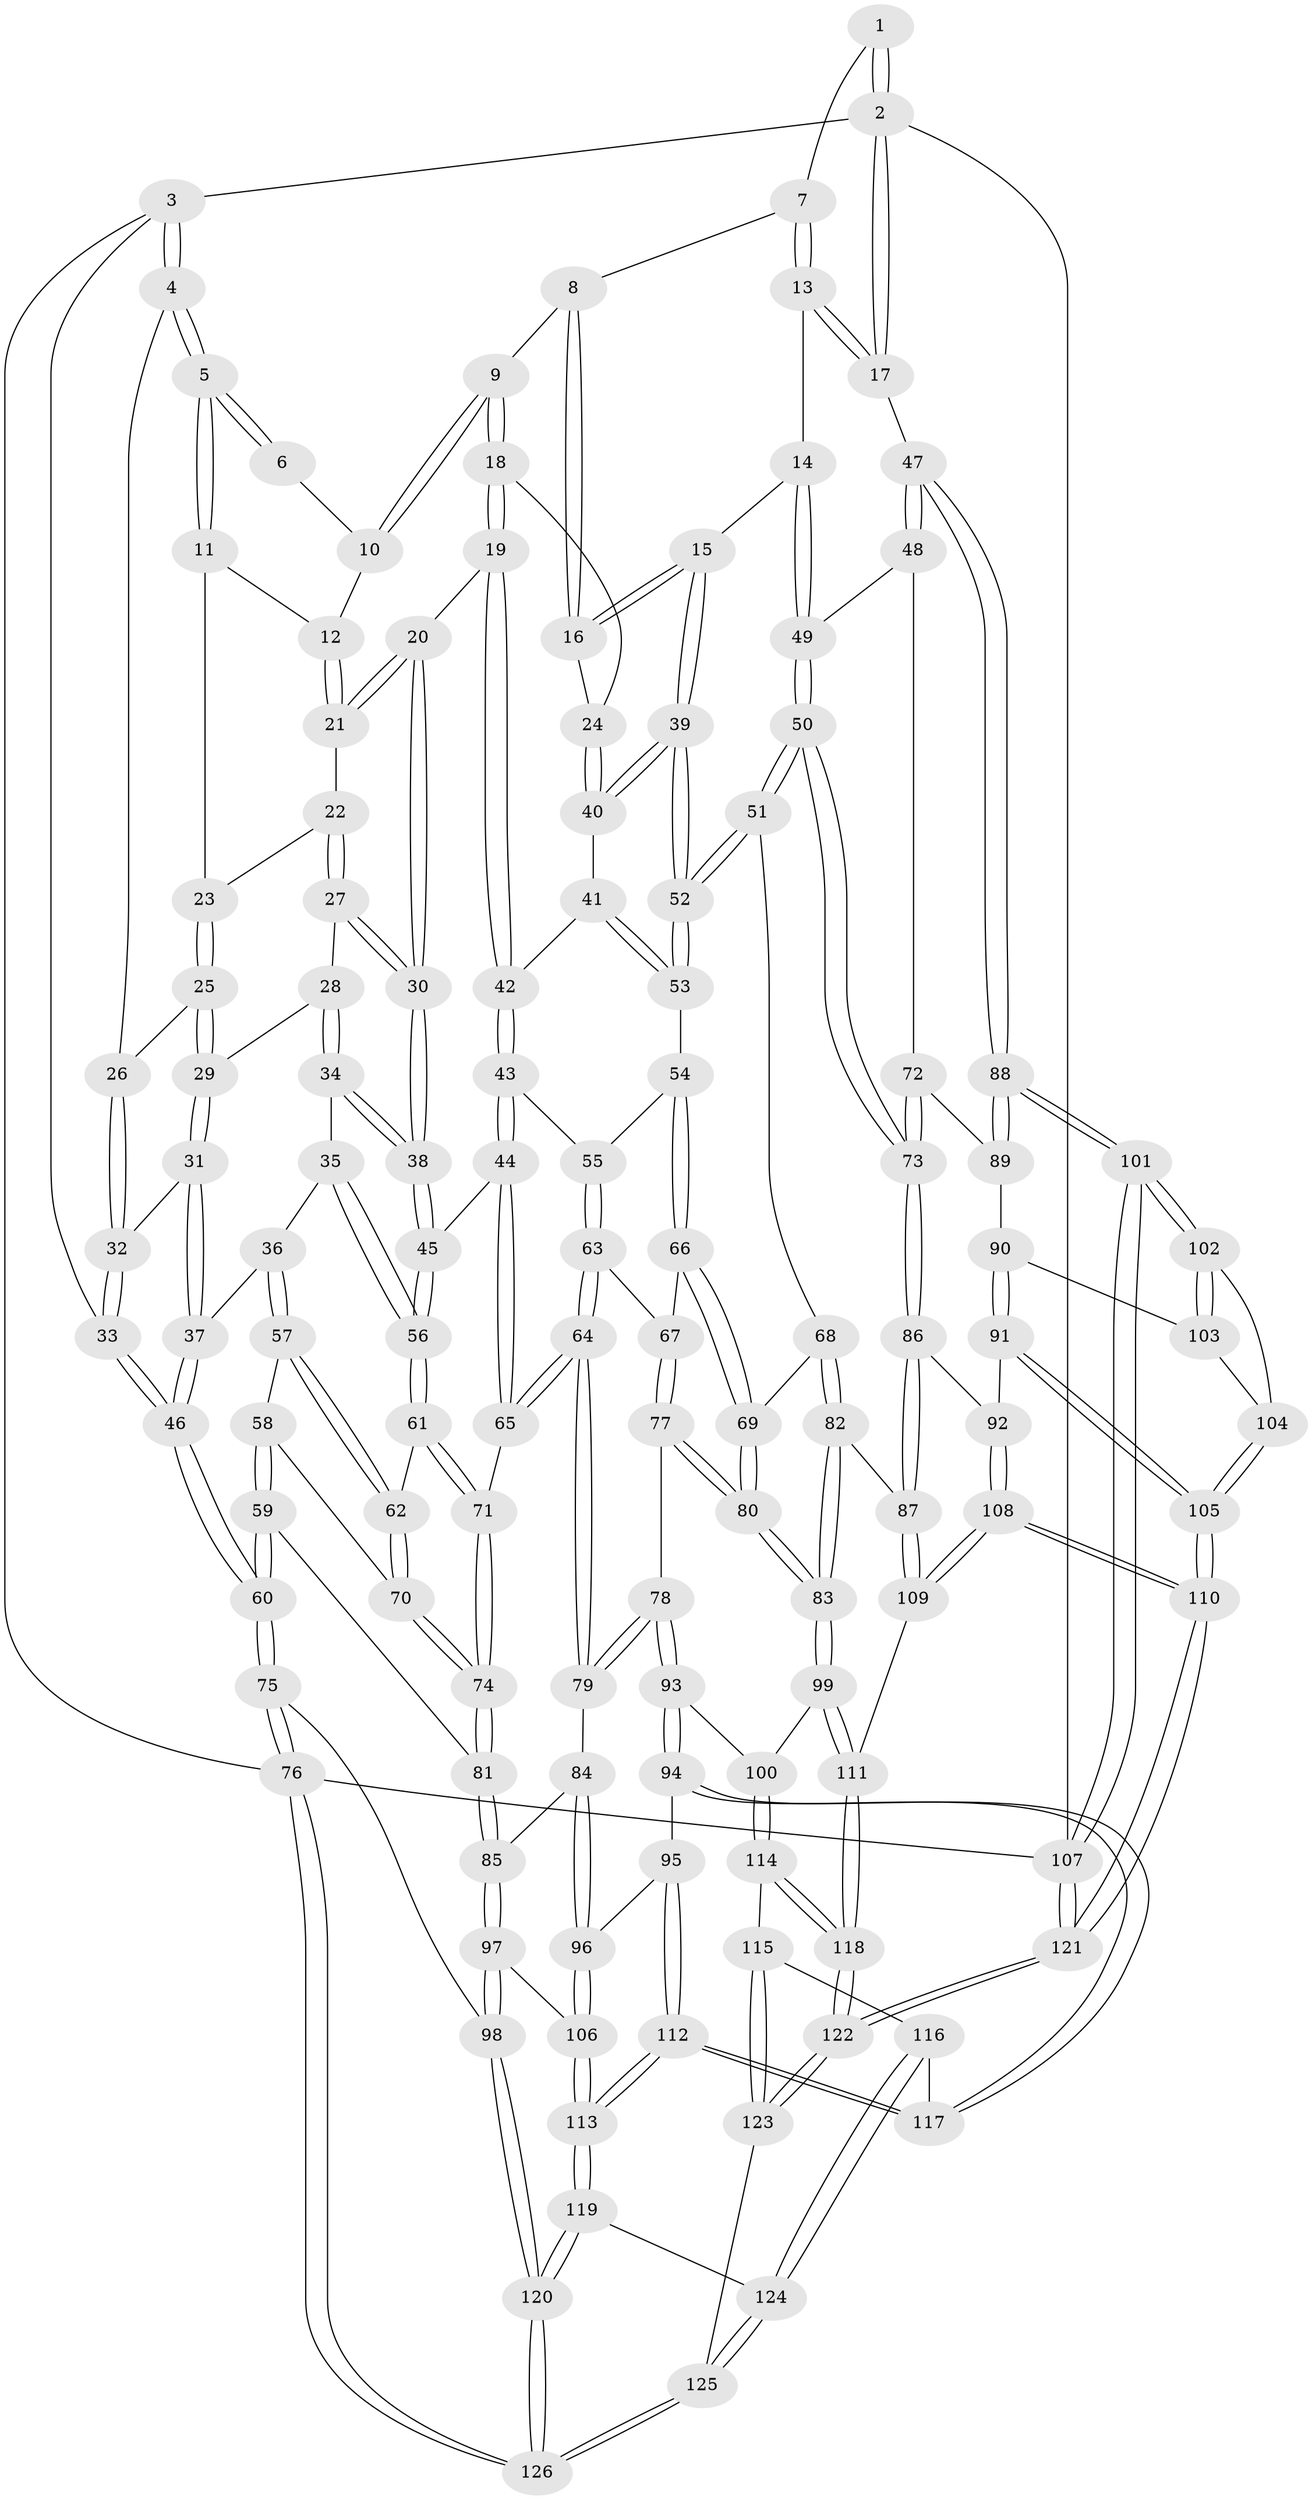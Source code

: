 // Generated by graph-tools (version 1.1) at 2025/11/02/27/25 16:11:55]
// undirected, 126 vertices, 312 edges
graph export_dot {
graph [start="1"]
  node [color=gray90,style=filled];
  1 [pos="+0.8110550472529623+0"];
  2 [pos="+1+0"];
  3 [pos="+0+0"];
  4 [pos="+0+0"];
  5 [pos="+0+0"];
  6 [pos="+0.4811663741390339+0"];
  7 [pos="+0.7841457613501769+0"];
  8 [pos="+0.749500378662914+0.02840930097560291"];
  9 [pos="+0.5176362414975963+0.11970675097324601"];
  10 [pos="+0.4712430789551344+0.01803931624640382"];
  11 [pos="+0.19153085100691494+0.0492930075377499"];
  12 [pos="+0.33435474252319675+0.11822616705161804"];
  13 [pos="+0.9289078860583384+0.2821175480893808"];
  14 [pos="+0.8774691273461327+0.30786553191608007"];
  15 [pos="+0.8451563641085581+0.3201770866401393"];
  16 [pos="+0.6741928441657089+0.18910703966310735"];
  17 [pos="+1+0.3231019439402373"];
  18 [pos="+0.5196270473779115+0.25454857765573824"];
  19 [pos="+0.5146545764199074+0.2588857463748375"];
  20 [pos="+0.43761522261848157+0.27780849154685716"];
  21 [pos="+0.3640708698169401+0.19035289367158165"];
  22 [pos="+0.25997904464138927+0.21351936074395236"];
  23 [pos="+0.20026325281590887+0.12069730201694326"];
  24 [pos="+0.5575911251842317+0.2522484606825912"];
  25 [pos="+0.1731699568152658+0.24160687191188152"];
  26 [pos="+0.0862282504073561+0.24131324370084384"];
  27 [pos="+0.24933414878225077+0.27181195058912305"];
  28 [pos="+0.2267844981919341+0.28416119396294653"];
  29 [pos="+0.1958240536353345+0.27299221350065406"];
  30 [pos="+0.42007554441403633+0.296239360672806"];
  31 [pos="+0.10765701182161863+0.3565135972465475"];
  32 [pos="+0.07036599003372543+0.31896190853935685"];
  33 [pos="+0+0.34390756374251813"];
  34 [pos="+0.23913406378771787+0.40388400522239576"];
  35 [pos="+0.1970210172443317+0.4197571792284546"];
  36 [pos="+0.16398598790643487+0.4266878687401476"];
  37 [pos="+0.12033612374950806+0.39197619684160556"];
  38 [pos="+0.3582526845257171+0.42741520479032213"];
  39 [pos="+0.7666584259881991+0.3867728534651361"];
  40 [pos="+0.7598362838763071+0.38413274427508104"];
  41 [pos="+0.569356779971348+0.4070210940446075"];
  42 [pos="+0.563883904501724+0.40412397068772804"];
  43 [pos="+0.5141942420291634+0.47873932945448416"];
  44 [pos="+0.36374178743453134+0.4435168790058126"];
  45 [pos="+0.3625647233423775+0.44168837979488423"];
  46 [pos="+0+0.5493380984537087"];
  47 [pos="+1+0.5074590442499707"];
  48 [pos="+0.9306422983888629+0.5238151278579039"];
  49 [pos="+0.8849902643292212+0.4744836726793401"];
  50 [pos="+0.7585907910905451+0.5631624635510745"];
  51 [pos="+0.7524913140925629+0.5567541585735365"];
  52 [pos="+0.740327356182917+0.5133830825604596"];
  53 [pos="+0.6395373042826599+0.48902059528088"];
  54 [pos="+0.5857969415609466+0.5157911885172837"];
  55 [pos="+0.516574153578291+0.4850790810474763"];
  56 [pos="+0.2488411782269003+0.5385011053703118"];
  57 [pos="+0.16016677966213802+0.4406941733680319"];
  58 [pos="+0.13057619871862156+0.5040806802516199"];
  59 [pos="+0+0.5876250664430392"];
  60 [pos="+0+0.6129356046915942"];
  61 [pos="+0.23850598922217245+0.5555210495192503"];
  62 [pos="+0.2350222902350306+0.557880715031456"];
  63 [pos="+0.5103034049547758+0.5226838687616813"];
  64 [pos="+0.397751407166594+0.6096127600756439"];
  65 [pos="+0.38851087333627626+0.5910166111533073"];
  66 [pos="+0.5695620134063905+0.5971756197740864"];
  67 [pos="+0.5576405312949104+0.5981973671825271"];
  68 [pos="+0.6302515652835683+0.6096371478522008"];
  69 [pos="+0.6095211007575201+0.6131648859346851"];
  70 [pos="+0.20333655843458046+0.5960296898663926"];
  71 [pos="+0.3278566781786422+0.5843840416300697"];
  72 [pos="+0.7780708845256913+0.5718834813026973"];
  73 [pos="+0.7658724116192366+0.5720771666593489"];
  74 [pos="+0.19844791095888922+0.6298937993949377"];
  75 [pos="+0+0.6857617094060351"];
  76 [pos="+0+1"];
  77 [pos="+0.46734166606522537+0.6547643063632484"];
  78 [pos="+0.4519540479440887+0.6580177418021694"];
  79 [pos="+0.3997826299410576+0.6193637516425671"];
  80 [pos="+0.5891241036188709+0.710829290364876"];
  81 [pos="+0.19580943229150313+0.639788041771518"];
  82 [pos="+0.6521693761293949+0.6887462925493293"];
  83 [pos="+0.6011301098147099+0.7363111244435874"];
  84 [pos="+0.3502729551401185+0.6571771509378626"];
  85 [pos="+0.20804907390802532+0.6743392164439106"];
  86 [pos="+0.7736284237518329+0.6643153594922718"];
  87 [pos="+0.7551703976074786+0.6900722427153846"];
  88 [pos="+1+0.5653578413249991"];
  89 [pos="+0.9162938734379042+0.6221062611259794"];
  90 [pos="+0.8879737517037455+0.7116617768499036"];
  91 [pos="+0.8683309714881289+0.716114709738645"];
  92 [pos="+0.8455229329145647+0.7108666958234381"];
  93 [pos="+0.45622801019105746+0.7216462941441041"];
  94 [pos="+0.410123807735532+0.7955981550925216"];
  95 [pos="+0.3457718853046707+0.7671677559498917"];
  96 [pos="+0.33192596740393165+0.7556107744195001"];
  97 [pos="+0.190492831130807+0.7473918942199222"];
  98 [pos="+0.13076034560993552+0.8042212847914051"];
  99 [pos="+0.6013176501187273+0.738125551403912"];
  100 [pos="+0.5296202335116361+0.7758025079899256"];
  101 [pos="+1+0.6863113090606318"];
  102 [pos="+1+0.7048743001964419"];
  103 [pos="+0.9167309794972497+0.716280415294771"];
  104 [pos="+0.9262080590434808+0.816795890924484"];
  105 [pos="+0.8966055473230194+0.8433900719051668"];
  106 [pos="+0.26621448741408915+0.77136382305618"];
  107 [pos="+1+1"];
  108 [pos="+0.8109358483915754+0.8482491242448525"];
  109 [pos="+0.7434825071800487+0.7174719297717334"];
  110 [pos="+0.8321359184581979+0.981748546205864"];
  111 [pos="+0.6636855291370503+0.7963923077447438"];
  112 [pos="+0.31151723690982297+0.8591542002955664"];
  113 [pos="+0.3098237057042269+0.8603002225511117"];
  114 [pos="+0.5283867046841898+0.8048511432143212"];
  115 [pos="+0.4880331659143239+0.8463753754200599"];
  116 [pos="+0.4270507203720915+0.8422685712875176"];
  117 [pos="+0.41321247336984995+0.8212079978666245"];
  118 [pos="+0.6654726486384424+0.9097952842984187"];
  119 [pos="+0.2737985749607812+0.9521605053709972"];
  120 [pos="+0.1854438106721266+1"];
  121 [pos="+0.7915931775440315+1"];
  122 [pos="+0.7366002513790649+1"];
  123 [pos="+0.7118450582265698+1"];
  124 [pos="+0.41162205162067994+0.9233730498241265"];
  125 [pos="+0.7027807410820347+1"];
  126 [pos="+0.10838024994755222+1"];
  1 -- 2;
  1 -- 2;
  1 -- 7;
  2 -- 3;
  2 -- 17;
  2 -- 17;
  2 -- 107;
  3 -- 4;
  3 -- 4;
  3 -- 33;
  3 -- 76;
  4 -- 5;
  4 -- 5;
  4 -- 26;
  5 -- 6;
  5 -- 6;
  5 -- 11;
  5 -- 11;
  6 -- 10;
  7 -- 8;
  7 -- 13;
  7 -- 13;
  8 -- 9;
  8 -- 16;
  8 -- 16;
  9 -- 10;
  9 -- 10;
  9 -- 18;
  9 -- 18;
  10 -- 12;
  11 -- 12;
  11 -- 23;
  12 -- 21;
  12 -- 21;
  13 -- 14;
  13 -- 17;
  13 -- 17;
  14 -- 15;
  14 -- 49;
  14 -- 49;
  15 -- 16;
  15 -- 16;
  15 -- 39;
  15 -- 39;
  16 -- 24;
  17 -- 47;
  18 -- 19;
  18 -- 19;
  18 -- 24;
  19 -- 20;
  19 -- 42;
  19 -- 42;
  20 -- 21;
  20 -- 21;
  20 -- 30;
  20 -- 30;
  21 -- 22;
  22 -- 23;
  22 -- 27;
  22 -- 27;
  23 -- 25;
  23 -- 25;
  24 -- 40;
  24 -- 40;
  25 -- 26;
  25 -- 29;
  25 -- 29;
  26 -- 32;
  26 -- 32;
  27 -- 28;
  27 -- 30;
  27 -- 30;
  28 -- 29;
  28 -- 34;
  28 -- 34;
  29 -- 31;
  29 -- 31;
  30 -- 38;
  30 -- 38;
  31 -- 32;
  31 -- 37;
  31 -- 37;
  32 -- 33;
  32 -- 33;
  33 -- 46;
  33 -- 46;
  34 -- 35;
  34 -- 38;
  34 -- 38;
  35 -- 36;
  35 -- 56;
  35 -- 56;
  36 -- 37;
  36 -- 57;
  36 -- 57;
  37 -- 46;
  37 -- 46;
  38 -- 45;
  38 -- 45;
  39 -- 40;
  39 -- 40;
  39 -- 52;
  39 -- 52;
  40 -- 41;
  41 -- 42;
  41 -- 53;
  41 -- 53;
  42 -- 43;
  42 -- 43;
  43 -- 44;
  43 -- 44;
  43 -- 55;
  44 -- 45;
  44 -- 65;
  44 -- 65;
  45 -- 56;
  45 -- 56;
  46 -- 60;
  46 -- 60;
  47 -- 48;
  47 -- 48;
  47 -- 88;
  47 -- 88;
  48 -- 49;
  48 -- 72;
  49 -- 50;
  49 -- 50;
  50 -- 51;
  50 -- 51;
  50 -- 73;
  50 -- 73;
  51 -- 52;
  51 -- 52;
  51 -- 68;
  52 -- 53;
  52 -- 53;
  53 -- 54;
  54 -- 55;
  54 -- 66;
  54 -- 66;
  55 -- 63;
  55 -- 63;
  56 -- 61;
  56 -- 61;
  57 -- 58;
  57 -- 62;
  57 -- 62;
  58 -- 59;
  58 -- 59;
  58 -- 70;
  59 -- 60;
  59 -- 60;
  59 -- 81;
  60 -- 75;
  60 -- 75;
  61 -- 62;
  61 -- 71;
  61 -- 71;
  62 -- 70;
  62 -- 70;
  63 -- 64;
  63 -- 64;
  63 -- 67;
  64 -- 65;
  64 -- 65;
  64 -- 79;
  64 -- 79;
  65 -- 71;
  66 -- 67;
  66 -- 69;
  66 -- 69;
  67 -- 77;
  67 -- 77;
  68 -- 69;
  68 -- 82;
  68 -- 82;
  69 -- 80;
  69 -- 80;
  70 -- 74;
  70 -- 74;
  71 -- 74;
  71 -- 74;
  72 -- 73;
  72 -- 73;
  72 -- 89;
  73 -- 86;
  73 -- 86;
  74 -- 81;
  74 -- 81;
  75 -- 76;
  75 -- 76;
  75 -- 98;
  76 -- 126;
  76 -- 126;
  76 -- 107;
  77 -- 78;
  77 -- 80;
  77 -- 80;
  78 -- 79;
  78 -- 79;
  78 -- 93;
  78 -- 93;
  79 -- 84;
  80 -- 83;
  80 -- 83;
  81 -- 85;
  81 -- 85;
  82 -- 83;
  82 -- 83;
  82 -- 87;
  83 -- 99;
  83 -- 99;
  84 -- 85;
  84 -- 96;
  84 -- 96;
  85 -- 97;
  85 -- 97;
  86 -- 87;
  86 -- 87;
  86 -- 92;
  87 -- 109;
  87 -- 109;
  88 -- 89;
  88 -- 89;
  88 -- 101;
  88 -- 101;
  89 -- 90;
  90 -- 91;
  90 -- 91;
  90 -- 103;
  91 -- 92;
  91 -- 105;
  91 -- 105;
  92 -- 108;
  92 -- 108;
  93 -- 94;
  93 -- 94;
  93 -- 100;
  94 -- 95;
  94 -- 117;
  94 -- 117;
  95 -- 96;
  95 -- 112;
  95 -- 112;
  96 -- 106;
  96 -- 106;
  97 -- 98;
  97 -- 98;
  97 -- 106;
  98 -- 120;
  98 -- 120;
  99 -- 100;
  99 -- 111;
  99 -- 111;
  100 -- 114;
  100 -- 114;
  101 -- 102;
  101 -- 102;
  101 -- 107;
  101 -- 107;
  102 -- 103;
  102 -- 103;
  102 -- 104;
  103 -- 104;
  104 -- 105;
  104 -- 105;
  105 -- 110;
  105 -- 110;
  106 -- 113;
  106 -- 113;
  107 -- 121;
  107 -- 121;
  108 -- 109;
  108 -- 109;
  108 -- 110;
  108 -- 110;
  109 -- 111;
  110 -- 121;
  110 -- 121;
  111 -- 118;
  111 -- 118;
  112 -- 113;
  112 -- 113;
  112 -- 117;
  112 -- 117;
  113 -- 119;
  113 -- 119;
  114 -- 115;
  114 -- 118;
  114 -- 118;
  115 -- 116;
  115 -- 123;
  115 -- 123;
  116 -- 117;
  116 -- 124;
  116 -- 124;
  118 -- 122;
  118 -- 122;
  119 -- 120;
  119 -- 120;
  119 -- 124;
  120 -- 126;
  120 -- 126;
  121 -- 122;
  121 -- 122;
  122 -- 123;
  122 -- 123;
  123 -- 125;
  124 -- 125;
  124 -- 125;
  125 -- 126;
  125 -- 126;
}
